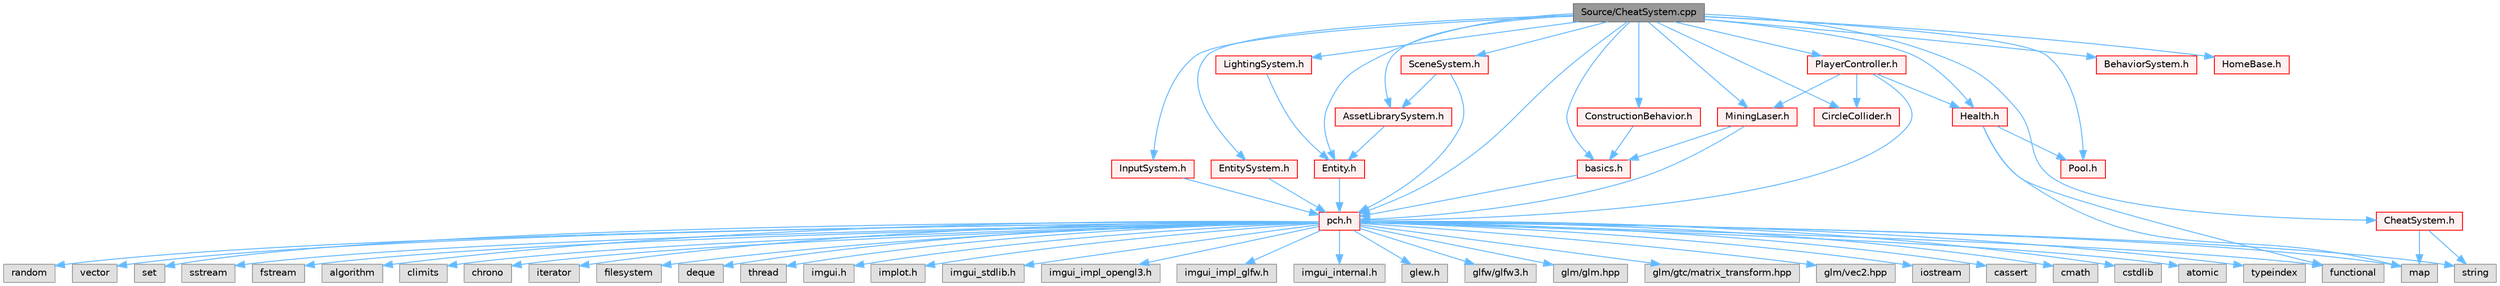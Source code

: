 digraph "Source/CheatSystem.cpp"
{
 // LATEX_PDF_SIZE
  bgcolor="transparent";
  edge [fontname=Helvetica,fontsize=10,labelfontname=Helvetica,labelfontsize=10];
  node [fontname=Helvetica,fontsize=10,shape=box,height=0.2,width=0.4];
  Node1 [id="Node000001",label="Source/CheatSystem.cpp",height=0.2,width=0.4,color="gray40", fillcolor="grey60", style="filled", fontcolor="black",tooltip="CheatSystem Class definition."];
  Node1 -> Node2 [id="edge1_Node000001_Node000002",color="steelblue1",style="solid",tooltip=" "];
  Node2 [id="Node000002",label="pch.h",height=0.2,width=0.4,color="red", fillcolor="#FFF0F0", style="filled",URL="$de/d3a/pch_8h.html",tooltip="This is a precompiled header file."];
  Node2 -> Node3 [id="edge2_Node000002_Node000003",color="steelblue1",style="solid",tooltip=" "];
  Node3 [id="Node000003",label="functional",height=0.2,width=0.4,color="grey60", fillcolor="#E0E0E0", style="filled",tooltip=" "];
  Node2 -> Node4 [id="edge3_Node000002_Node000004",color="steelblue1",style="solid",tooltip=" "];
  Node4 [id="Node000004",label="iostream",height=0.2,width=0.4,color="grey60", fillcolor="#E0E0E0", style="filled",tooltip=" "];
  Node2 -> Node5 [id="edge4_Node000002_Node000005",color="steelblue1",style="solid",tooltip=" "];
  Node5 [id="Node000005",label="cassert",height=0.2,width=0.4,color="grey60", fillcolor="#E0E0E0", style="filled",tooltip=" "];
  Node2 -> Node6 [id="edge5_Node000002_Node000006",color="steelblue1",style="solid",tooltip=" "];
  Node6 [id="Node000006",label="cmath",height=0.2,width=0.4,color="grey60", fillcolor="#E0E0E0", style="filled",tooltip=" "];
  Node2 -> Node7 [id="edge6_Node000002_Node000007",color="steelblue1",style="solid",tooltip=" "];
  Node7 [id="Node000007",label="cstdlib",height=0.2,width=0.4,color="grey60", fillcolor="#E0E0E0", style="filled",tooltip=" "];
  Node2 -> Node8 [id="edge7_Node000002_Node000008",color="steelblue1",style="solid",tooltip=" "];
  Node8 [id="Node000008",label="atomic",height=0.2,width=0.4,color="grey60", fillcolor="#E0E0E0", style="filled",tooltip=" "];
  Node2 -> Node9 [id="edge8_Node000002_Node000009",color="steelblue1",style="solid",tooltip=" "];
  Node9 [id="Node000009",label="typeindex",height=0.2,width=0.4,color="grey60", fillcolor="#E0E0E0", style="filled",tooltip=" "];
  Node2 -> Node10 [id="edge9_Node000002_Node000010",color="steelblue1",style="solid",tooltip=" "];
  Node10 [id="Node000010",label="random",height=0.2,width=0.4,color="grey60", fillcolor="#E0E0E0", style="filled",tooltip=" "];
  Node2 -> Node11 [id="edge10_Node000002_Node000011",color="steelblue1",style="solid",tooltip=" "];
  Node11 [id="Node000011",label="vector",height=0.2,width=0.4,color="grey60", fillcolor="#E0E0E0", style="filled",tooltip=" "];
  Node2 -> Node12 [id="edge11_Node000002_Node000012",color="steelblue1",style="solid",tooltip=" "];
  Node12 [id="Node000012",label="string",height=0.2,width=0.4,color="grey60", fillcolor="#E0E0E0", style="filled",tooltip=" "];
  Node2 -> Node13 [id="edge12_Node000002_Node000013",color="steelblue1",style="solid",tooltip=" "];
  Node13 [id="Node000013",label="map",height=0.2,width=0.4,color="grey60", fillcolor="#E0E0E0", style="filled",tooltip=" "];
  Node2 -> Node14 [id="edge13_Node000002_Node000014",color="steelblue1",style="solid",tooltip=" "];
  Node14 [id="Node000014",label="set",height=0.2,width=0.4,color="grey60", fillcolor="#E0E0E0", style="filled",tooltip=" "];
  Node2 -> Node15 [id="edge14_Node000002_Node000015",color="steelblue1",style="solid",tooltip=" "];
  Node15 [id="Node000015",label="sstream",height=0.2,width=0.4,color="grey60", fillcolor="#E0E0E0", style="filled",tooltip=" "];
  Node2 -> Node16 [id="edge15_Node000002_Node000016",color="steelblue1",style="solid",tooltip=" "];
  Node16 [id="Node000016",label="fstream",height=0.2,width=0.4,color="grey60", fillcolor="#E0E0E0", style="filled",tooltip=" "];
  Node2 -> Node17 [id="edge16_Node000002_Node000017",color="steelblue1",style="solid",tooltip=" "];
  Node17 [id="Node000017",label="algorithm",height=0.2,width=0.4,color="grey60", fillcolor="#E0E0E0", style="filled",tooltip=" "];
  Node2 -> Node18 [id="edge17_Node000002_Node000018",color="steelblue1",style="solid",tooltip=" "];
  Node18 [id="Node000018",label="climits",height=0.2,width=0.4,color="grey60", fillcolor="#E0E0E0", style="filled",tooltip=" "];
  Node2 -> Node19 [id="edge18_Node000002_Node000019",color="steelblue1",style="solid",tooltip=" "];
  Node19 [id="Node000019",label="chrono",height=0.2,width=0.4,color="grey60", fillcolor="#E0E0E0", style="filled",tooltip=" "];
  Node2 -> Node20 [id="edge19_Node000002_Node000020",color="steelblue1",style="solid",tooltip=" "];
  Node20 [id="Node000020",label="iterator",height=0.2,width=0.4,color="grey60", fillcolor="#E0E0E0", style="filled",tooltip=" "];
  Node2 -> Node21 [id="edge20_Node000002_Node000021",color="steelblue1",style="solid",tooltip=" "];
  Node21 [id="Node000021",label="filesystem",height=0.2,width=0.4,color="grey60", fillcolor="#E0E0E0", style="filled",tooltip=" "];
  Node2 -> Node22 [id="edge21_Node000002_Node000022",color="steelblue1",style="solid",tooltip=" "];
  Node22 [id="Node000022",label="deque",height=0.2,width=0.4,color="grey60", fillcolor="#E0E0E0", style="filled",tooltip=" "];
  Node2 -> Node23 [id="edge22_Node000002_Node000023",color="steelblue1",style="solid",tooltip=" "];
  Node23 [id="Node000023",label="thread",height=0.2,width=0.4,color="grey60", fillcolor="#E0E0E0", style="filled",tooltip=" "];
  Node2 -> Node24 [id="edge23_Node000002_Node000024",color="steelblue1",style="solid",tooltip=" "];
  Node24 [id="Node000024",label="imgui.h",height=0.2,width=0.4,color="grey60", fillcolor="#E0E0E0", style="filled",tooltip=" "];
  Node2 -> Node25 [id="edge24_Node000002_Node000025",color="steelblue1",style="solid",tooltip=" "];
  Node25 [id="Node000025",label="implot.h",height=0.2,width=0.4,color="grey60", fillcolor="#E0E0E0", style="filled",tooltip=" "];
  Node2 -> Node26 [id="edge25_Node000002_Node000026",color="steelblue1",style="solid",tooltip=" "];
  Node26 [id="Node000026",label="imgui_stdlib.h",height=0.2,width=0.4,color="grey60", fillcolor="#E0E0E0", style="filled",tooltip=" "];
  Node2 -> Node27 [id="edge26_Node000002_Node000027",color="steelblue1",style="solid",tooltip=" "];
  Node27 [id="Node000027",label="imgui_impl_opengl3.h",height=0.2,width=0.4,color="grey60", fillcolor="#E0E0E0", style="filled",tooltip=" "];
  Node2 -> Node28 [id="edge27_Node000002_Node000028",color="steelblue1",style="solid",tooltip=" "];
  Node28 [id="Node000028",label="imgui_impl_glfw.h",height=0.2,width=0.4,color="grey60", fillcolor="#E0E0E0", style="filled",tooltip=" "];
  Node2 -> Node29 [id="edge28_Node000002_Node000029",color="steelblue1",style="solid",tooltip=" "];
  Node29 [id="Node000029",label="imgui_internal.h",height=0.2,width=0.4,color="grey60", fillcolor="#E0E0E0", style="filled",tooltip=" "];
  Node2 -> Node30 [id="edge29_Node000002_Node000030",color="steelblue1",style="solid",tooltip=" "];
  Node30 [id="Node000030",label="glew.h",height=0.2,width=0.4,color="grey60", fillcolor="#E0E0E0", style="filled",tooltip=" "];
  Node2 -> Node31 [id="edge30_Node000002_Node000031",color="steelblue1",style="solid",tooltip=" "];
  Node31 [id="Node000031",label="glfw/glfw3.h",height=0.2,width=0.4,color="grey60", fillcolor="#E0E0E0", style="filled",tooltip=" "];
  Node2 -> Node32 [id="edge31_Node000002_Node000032",color="steelblue1",style="solid",tooltip=" "];
  Node32 [id="Node000032",label="glm/glm.hpp",height=0.2,width=0.4,color="grey60", fillcolor="#E0E0E0", style="filled",tooltip=" "];
  Node2 -> Node33 [id="edge32_Node000002_Node000033",color="steelblue1",style="solid",tooltip=" "];
  Node33 [id="Node000033",label="glm/gtc/matrix_transform.hpp",height=0.2,width=0.4,color="grey60", fillcolor="#E0E0E0", style="filled",tooltip=" "];
  Node2 -> Node34 [id="edge33_Node000002_Node000034",color="steelblue1",style="solid",tooltip=" "];
  Node34 [id="Node000034",label="glm/vec2.hpp",height=0.2,width=0.4,color="grey60", fillcolor="#E0E0E0", style="filled",tooltip=" "];
  Node1 -> Node37 [id="edge34_Node000001_Node000037",color="steelblue1",style="solid",tooltip=" "];
  Node37 [id="Node000037",label="CheatSystem.h",height=0.2,width=0.4,color="red", fillcolor="#FFF0F0", style="filled",URL="$d0/dee/CheatSystem_8h.html",tooltip="CheatSystem Class Declaration."];
  Node37 -> Node12 [id="edge35_Node000037_Node000012",color="steelblue1",style="solid",tooltip=" "];
  Node37 -> Node13 [id="edge36_Node000037_Node000013",color="steelblue1",style="solid",tooltip=" "];
  Node1 -> Node39 [id="edge37_Node000001_Node000039",color="steelblue1",style="solid",tooltip=" "];
  Node39 [id="Node000039",label="basics.h",height=0.2,width=0.4,color="red", fillcolor="#FFF0F0", style="filled",URL="$dc/dcc/basics_8h_source.html",tooltip=" "];
  Node39 -> Node2 [id="edge38_Node000039_Node000002",color="steelblue1",style="solid",tooltip=" "];
  Node1 -> Node47 [id="edge39_Node000001_Node000047",color="steelblue1",style="solid",tooltip=" "];
  Node47 [id="Node000047",label="InputSystem.h",height=0.2,width=0.4,color="red", fillcolor="#FFF0F0", style="filled",URL="$d3/df0/InputSystem_8h.html",tooltip="Input system, m_Handles key and mouse inputs."];
  Node47 -> Node2 [id="edge40_Node000047_Node000002",color="steelblue1",style="solid",tooltip=" "];
  Node1 -> Node49 [id="edge41_Node000001_Node000049",color="steelblue1",style="solid",tooltip=" "];
  Node49 [id="Node000049",label="EntitySystem.h",height=0.2,width=0.4,color="red", fillcolor="#FFF0F0", style="filled",URL="$d2/d2a/EntitySystem_8h.html",tooltip="System that manages the storing and handling of Entities."];
  Node49 -> Node2 [id="edge42_Node000049_Node000002",color="steelblue1",style="solid",tooltip=" "];
  Node1 -> Node50 [id="edge43_Node000001_Node000050",color="steelblue1",style="solid",tooltip=" "];
  Node50 [id="Node000050",label="AssetLibrarySystem.h",height=0.2,width=0.4,color="red", fillcolor="#FFF0F0", style="filled",URL="$db/dc7/AssetLibrarySystem_8h.html",tooltip="Asset System."];
  Node50 -> Node51 [id="edge44_Node000050_Node000051",color="steelblue1",style="solid",tooltip=" "];
  Node51 [id="Node000051",label="Entity.h",height=0.2,width=0.4,color="red", fillcolor="#FFF0F0", style="filled",URL="$d4/da0/Entity_8h.html",tooltip="Entity class which holds Components."];
  Node51 -> Node2 [id="edge45_Node000051_Node000002",color="steelblue1",style="solid",tooltip=" "];
  Node1 -> Node54 [id="edge46_Node000001_Node000054",color="steelblue1",style="solid",tooltip=" "];
  Node54 [id="Node000054",label="Health.h",height=0.2,width=0.4,color="red", fillcolor="#FFF0F0", style="filled",URL="$d6/d85/Health_8h_source.html",tooltip=" "];
  Node54 -> Node55 [id="edge47_Node000054_Node000055",color="steelblue1",style="solid",tooltip=" "];
  Node55 [id="Node000055",label="Pool.h",height=0.2,width=0.4,color="red", fillcolor="#FFF0F0", style="filled",URL="$db/dd5/Pool_8h.html",tooltip="Used for Pools like Time or Health."];
  Node54 -> Node3 [id="edge48_Node000054_Node000003",color="steelblue1",style="solid",tooltip=" "];
  Node54 -> Node13 [id="edge49_Node000054_Node000013",color="steelblue1",style="solid",tooltip=" "];
  Node1 -> Node55 [id="edge50_Node000001_Node000055",color="steelblue1",style="solid",tooltip=" "];
  Node1 -> Node56 [id="edge51_Node000001_Node000056",color="steelblue1",style="solid",tooltip=" "];
  Node56 [id="Node000056",label="ConstructionBehavior.h",height=0.2,width=0.4,color="red", fillcolor="#FFF0F0", style="filled",URL="$d9/def/ConstructionBehavior_8h.html",tooltip="handles the construction of towers and modification of terrain"];
  Node56 -> Node39 [id="edge52_Node000056_Node000039",color="steelblue1",style="solid",tooltip=" "];
  Node1 -> Node65 [id="edge53_Node000001_Node000065",color="steelblue1",style="solid",tooltip=" "];
  Node65 [id="Node000065",label="SceneSystem.h",height=0.2,width=0.4,color="red", fillcolor="#FFF0F0", style="filled",URL="$dc/db6/SceneSystem_8h.html",tooltip="handles the process of resetting and changing scenes"];
  Node65 -> Node2 [id="edge54_Node000065_Node000002",color="steelblue1",style="solid",tooltip=" "];
  Node65 -> Node50 [id="edge55_Node000065_Node000050",color="steelblue1",style="solid",tooltip=" "];
  Node1 -> Node67 [id="edge56_Node000001_Node000067",color="steelblue1",style="solid",tooltip=" "];
  Node67 [id="Node000067",label="CircleCollider.h",height=0.2,width=0.4,color="red", fillcolor="#FFF0F0", style="filled",URL="$dc/d8f/CircleCollider_8h.html",tooltip="Circle-shaped collider."];
  Node1 -> Node51 [id="edge57_Node000001_Node000051",color="steelblue1",style="solid",tooltip=" "];
  Node1 -> Node70 [id="edge58_Node000001_Node000070",color="steelblue1",style="solid",tooltip=" "];
  Node70 [id="Node000070",label="MiningLaser.h",height=0.2,width=0.4,color="red", fillcolor="#FFF0F0", style="filled",URL="$da/d13/MiningLaser_8h.html",tooltip="Digging laser controllable by an entity."];
  Node70 -> Node2 [id="edge59_Node000070_Node000002",color="steelblue1",style="solid",tooltip=" "];
  Node70 -> Node39 [id="edge60_Node000070_Node000039",color="steelblue1",style="solid",tooltip=" "];
  Node1 -> Node81 [id="edge61_Node000001_Node000081",color="steelblue1",style="solid",tooltip=" "];
  Node81 [id="Node000081",label="PlayerController.h",height=0.2,width=0.4,color="red", fillcolor="#FFF0F0", style="filled",URL="$db/db4/PlayerController_8h.html",tooltip="PlayerController Behaviour Class."];
  Node81 -> Node2 [id="edge62_Node000081_Node000002",color="steelblue1",style="solid",tooltip=" "];
  Node81 -> Node54 [id="edge63_Node000081_Node000054",color="steelblue1",style="solid",tooltip=" "];
  Node81 -> Node67 [id="edge64_Node000081_Node000067",color="steelblue1",style="solid",tooltip=" "];
  Node81 -> Node70 [id="edge65_Node000081_Node000070",color="steelblue1",style="solid",tooltip=" "];
  Node1 -> Node91 [id="edge66_Node000001_Node000091",color="steelblue1",style="solid",tooltip=" "];
  Node91 [id="Node000091",label="BehaviorSystem.h",height=0.2,width=0.4,color="red", fillcolor="#FFF0F0", style="filled",URL="$db/d32/BehaviorSystem_8h.html",tooltip="System that keeps track of and updates a specific kind of Behavior."];
  Node1 -> Node94 [id="edge67_Node000001_Node000094",color="steelblue1",style="solid",tooltip=" "];
  Node94 [id="Node000094",label="HomeBase.h",height=0.2,width=0.4,color="red", fillcolor="#FFF0F0", style="filled",URL="$d9/d7c/HomeBase_8h_source.html",tooltip=" "];
  Node1 -> Node95 [id="edge68_Node000001_Node000095",color="steelblue1",style="solid",tooltip=" "];
  Node95 [id="Node000095",label="LightingSystem.h",height=0.2,width=0.4,color="red", fillcolor="#FFF0F0", style="filled",URL="$d4/dbd/LightingSystem_8h.html",tooltip="Lighting system interface."];
  Node95 -> Node51 [id="edge69_Node000095_Node000051",color="steelblue1",style="solid",tooltip=" "];
}
